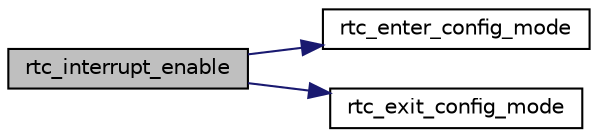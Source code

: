 digraph "rtc_interrupt_enable"
{
  edge [fontname="Helvetica",fontsize="10",labelfontname="Helvetica",labelfontsize="10"];
  node [fontname="Helvetica",fontsize="10",shape=record];
  rankdir="LR";
  Node1 [label="rtc_interrupt_enable",height=0.2,width=0.4,color="black", fillcolor="grey75", style="filled", fontcolor="black"];
  Node1 -> Node2 [color="midnightblue",fontsize="10",style="solid",fontname="Helvetica"];
  Node2 [label="rtc_enter_config_mode",height=0.2,width=0.4,color="black", fillcolor="white", style="filled",URL="$group__rtc__file.html#gaf911a07f668e8be5f719065c44015b02"];
  Node1 -> Node3 [color="midnightblue",fontsize="10",style="solid",fontname="Helvetica"];
  Node3 [label="rtc_exit_config_mode",height=0.2,width=0.4,color="black", fillcolor="white", style="filled",URL="$group__rtc__file.html#ga9adb9cf0f6b7d17a7c8ee0e6addf5be9"];
}
